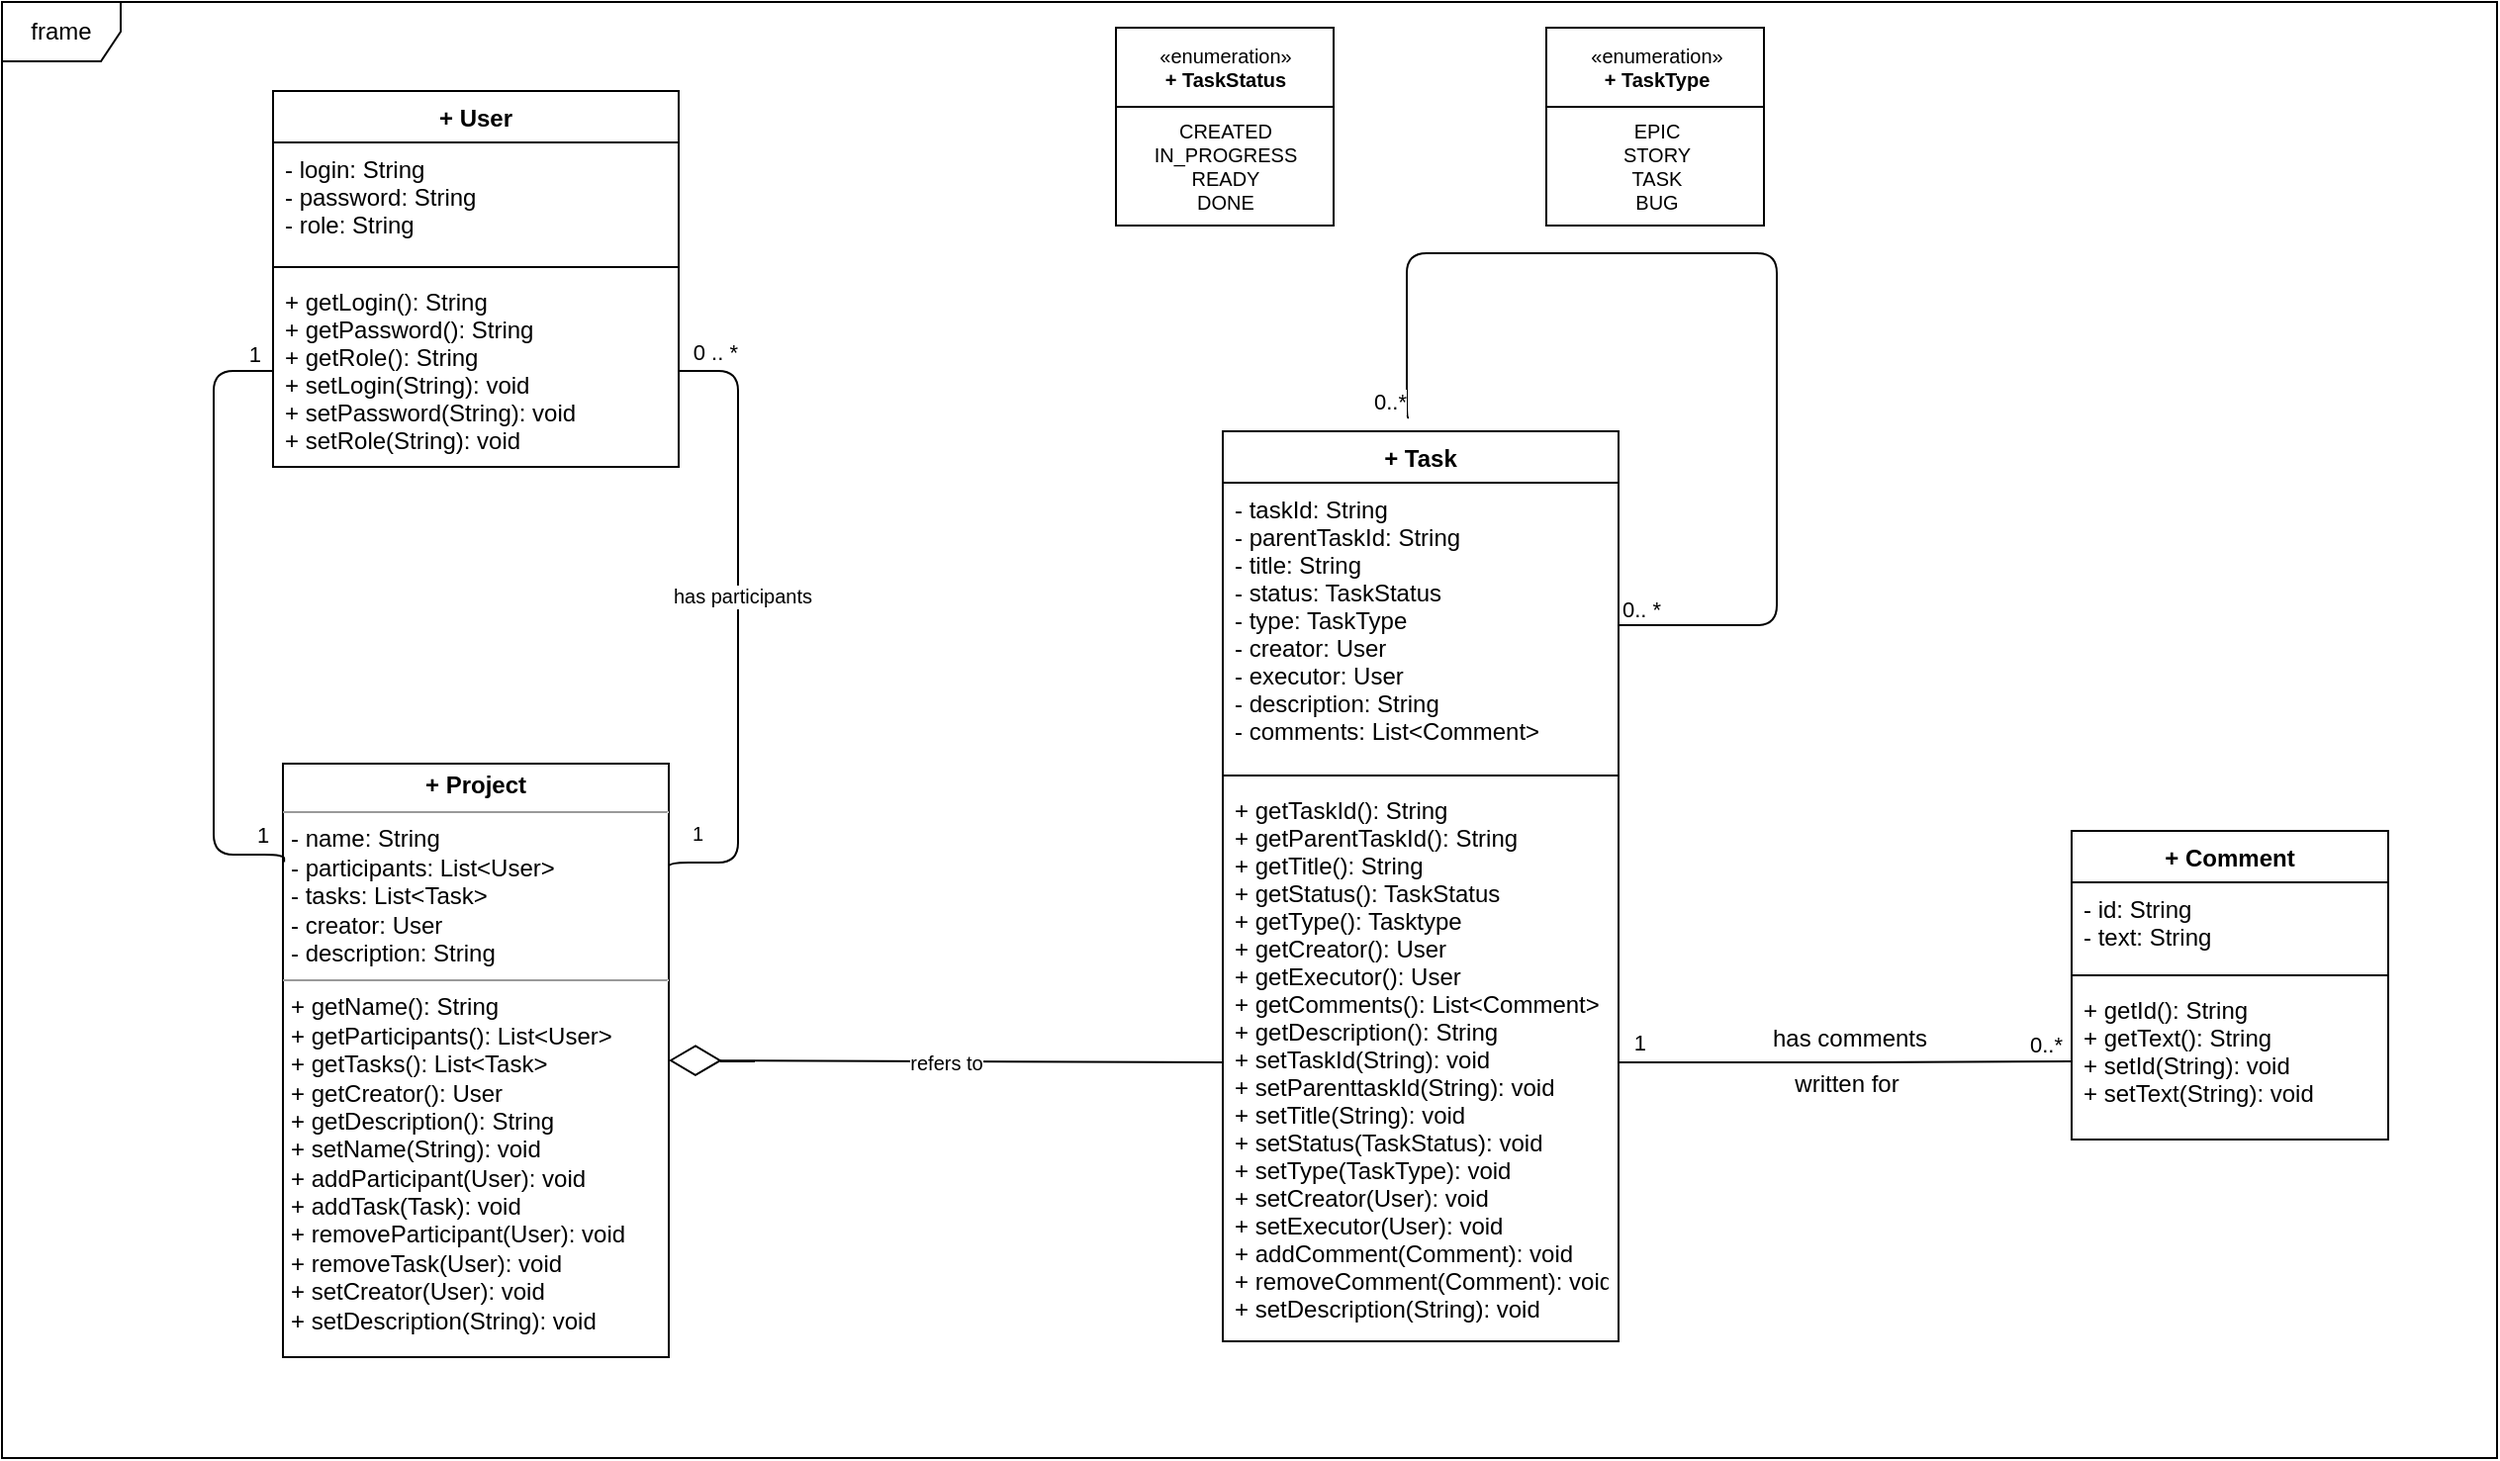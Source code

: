 <mxfile version="13.7.3" type="device"><diagram name="Page-1" id="c4acf3e9-155e-7222-9cf6-157b1a14988f"><mxGraphModel dx="1463" dy="846" grid="1" gridSize="1" guides="1" tooltips="1" connect="1" arrows="1" fold="1" page="1" pageScale="1" pageWidth="850" pageHeight="1100" background="#ffffff" math="0" shadow="0"><root><mxCell id="0"/><mxCell id="1" parent="0"/><mxCell id="A-E28pt699FMwylbk0Kz-57" value="frame" style="shape=umlFrame;whiteSpace=wrap;html=1;" vertex="1" parent="1"><mxGeometry x="133" y="5" width="1261" height="736" as="geometry"/></mxCell><mxCell id="Dlg8eQSC8SmmT-6D6hZ5-2" value="&lt;p style=&quot;margin: 0px ; margin-top: 4px ; text-align: center&quot;&gt;&lt;b&gt;+ Project&lt;/b&gt;&lt;/p&gt;&lt;hr size=&quot;1&quot;&gt;&lt;p style=&quot;margin: 0px ; margin-left: 4px&quot;&gt;- name: String&lt;/p&gt;&lt;p style=&quot;margin: 0px ; margin-left: 4px&quot;&gt;- participants: List&amp;lt;User&amp;gt;&lt;/p&gt;&lt;p style=&quot;margin: 0px ; margin-left: 4px&quot;&gt;- tasks: List&amp;lt;Task&amp;gt;&lt;/p&gt;&lt;p style=&quot;margin: 0px ; margin-left: 4px&quot;&gt;- creator: User&lt;/p&gt;&lt;p style=&quot;margin: 0px ; margin-left: 4px&quot;&gt;- description: String&lt;/p&gt;&lt;hr size=&quot;1&quot;&gt;&lt;p style=&quot;margin: 0px ; margin-left: 4px&quot;&gt;+ getName(): String&lt;/p&gt;&lt;p style=&quot;margin: 0px ; margin-left: 4px&quot;&gt;+ getParticipants(): List&amp;lt;User&amp;gt;&lt;/p&gt;&lt;p style=&quot;margin: 0px ; margin-left: 4px&quot;&gt;+ getTasks(): List&amp;lt;Task&amp;gt;&lt;/p&gt;&lt;p style=&quot;margin: 0px ; margin-left: 4px&quot;&gt;+ getCreator(): User&lt;/p&gt;&lt;p style=&quot;margin: 0px ; margin-left: 4px&quot;&gt;+ getDescription(): String&lt;/p&gt;&lt;p style=&quot;margin: 0px ; margin-left: 4px&quot;&gt;+ setName(String): void&lt;/p&gt;&lt;p style=&quot;margin: 0px ; margin-left: 4px&quot;&gt;+ addParticipant(User): void&lt;/p&gt;&lt;p style=&quot;margin: 0px ; margin-left: 4px&quot;&gt;+ addTask(Task): void&lt;/p&gt;&lt;p style=&quot;margin: 0px ; margin-left: 4px&quot;&gt;+ removeParticipant(User): void&lt;/p&gt;&lt;p style=&quot;margin: 0px ; margin-left: 4px&quot;&gt;+ removeTask(User): void&lt;/p&gt;&lt;p style=&quot;margin: 0px ; margin-left: 4px&quot;&gt;+ setCreator(User): void&amp;nbsp;&lt;/p&gt;&lt;p style=&quot;margin: 0px ; margin-left: 4px&quot;&gt;+ setDescription(String): void&lt;/p&gt;" style="verticalAlign=top;align=left;overflow=fill;fontSize=12;fontFamily=Helvetica;html=1;" parent="1" vertex="1"><mxGeometry x="275" y="390" width="195" height="300" as="geometry"/></mxCell><mxCell id="Dlg8eQSC8SmmT-6D6hZ5-3" value="«enumeration»&lt;br&gt;&lt;b&gt;+ TaskStatus&lt;/b&gt;" style="html=1;fontSize=10;" parent="1" vertex="1"><mxGeometry x="696" y="18" width="110" height="40" as="geometry"/></mxCell><mxCell id="Dlg8eQSC8SmmT-6D6hZ5-4" value="CREATED&lt;br&gt;IN_PROGRESS&lt;br&gt;READY&lt;br&gt;DONE" style="html=1;fontSize=10;" parent="1" vertex="1"><mxGeometry x="696" y="58" width="110" height="60" as="geometry"/></mxCell><mxCell id="Dlg8eQSC8SmmT-6D6hZ5-5" value="refers to" style="endArrow=diamondThin;endFill=0;endSize=24;html=1;fontSize=10;entryX=1;entryY=0.5;entryDx=0;entryDy=0;exitX=0;exitY=0.5;exitDx=0;exitDy=0;" parent="1" source="Dlg8eQSC8SmmT-6D6hZ5-11" target="Dlg8eQSC8SmmT-6D6hZ5-2" edge="1"><mxGeometry width="160" relative="1" as="geometry"><mxPoint x="660" y="585" as="sourcePoint"/><mxPoint x="720" y="355" as="targetPoint"/><Array as="points"/></mxGeometry></mxCell><mxCell id="Dlg8eQSC8SmmT-6D6hZ5-6" value="" style="endArrow=none;html=1;edgeStyle=orthogonalEdgeStyle;fontSize=10;exitX=1;exitY=0.18;exitDx=0;exitDy=0;entryX=1;entryY=0.5;entryDx=0;entryDy=0;exitPerimeter=0;" parent="1" source="Dlg8eQSC8SmmT-6D6hZ5-2" target="Dlg8eQSC8SmmT-6D6hZ5-20" edge="1"><mxGeometry relative="1" as="geometry"><mxPoint x="375" y="320" as="sourcePoint"/><mxPoint x="415" y="330" as="targetPoint"/><Array as="points"><mxPoint x="505" y="440"/><mxPoint x="505" y="192"/></Array></mxGeometry></mxCell><mxCell id="Dlg8eQSC8SmmT-6D6hZ5-7" value="0 .. *" style="edgeLabel;resizable=0;html=1;align=right;verticalAlign=bottom;labelBackgroundColor=none;" parent="Dlg8eQSC8SmmT-6D6hZ5-6" connectable="0" vertex="1"><mxGeometry x="1" relative="1" as="geometry"><mxPoint x="30" y="-1.5" as="offset"/></mxGeometry></mxCell><mxCell id="Dlg8eQSC8SmmT-6D6hZ5-12" value="has participants" style="text;html=1;strokeColor=none;fillColor=none;align=center;verticalAlign=middle;whiteSpace=wrap;rounded=0;fontSize=10;labelBackgroundColor=#ffffff;" parent="1" vertex="1"><mxGeometry x="465" y="295" width="85" height="20" as="geometry"/></mxCell><mxCell id="Dlg8eQSC8SmmT-6D6hZ5-13" value="1" style="text;html=1;strokeColor=none;fillColor=none;align=left;verticalAlign=middle;whiteSpace=wrap;rounded=0;fontSize=10;" parent="1" vertex="1"><mxGeometry x="480" y="415" width="40" height="20" as="geometry"/></mxCell><mxCell id="Dlg8eQSC8SmmT-6D6hZ5-14" value="" style="endArrow=none;html=1;edgeStyle=orthogonalEdgeStyle;fontSize=10;entryX=0;entryY=0.5;entryDx=0;entryDy=0;exitX=0.003;exitY=0.166;exitDx=0;exitDy=0;exitPerimeter=0;" parent="1" source="Dlg8eQSC8SmmT-6D6hZ5-2" target="Dlg8eQSC8SmmT-6D6hZ5-20" edge="1"><mxGeometry relative="1" as="geometry"><mxPoint x="155" y="295" as="sourcePoint"/><mxPoint x="315" y="295" as="targetPoint"/><Array as="points"><mxPoint x="240" y="436"/><mxPoint x="240" y="192"/></Array></mxGeometry></mxCell><mxCell id="Dlg8eQSC8SmmT-6D6hZ5-15" value="&lt;div&gt;1&lt;/div&gt;" style="edgeLabel;resizable=0;html=1;align=left;verticalAlign=bottom;" parent="Dlg8eQSC8SmmT-6D6hZ5-14" connectable="0" vertex="1"><mxGeometry x="-1" relative="1" as="geometry"><mxPoint x="-15.59" y="-5.65" as="offset"/></mxGeometry></mxCell><mxCell id="Dlg8eQSC8SmmT-6D6hZ5-16" value="1" style="edgeLabel;resizable=0;html=1;align=right;verticalAlign=bottom;" parent="Dlg8eQSC8SmmT-6D6hZ5-14" connectable="0" vertex="1"><mxGeometry x="1" relative="1" as="geometry"><mxPoint x="-5.21" as="offset"/></mxGeometry></mxCell><mxCell id="Dlg8eQSC8SmmT-6D6hZ5-17" value="+ User" style="swimlane;fontStyle=1;align=center;verticalAlign=top;childLayout=stackLayout;horizontal=1;startSize=26;horizontalStack=0;resizeParent=1;resizeParentMax=0;resizeLast=0;collapsible=1;marginBottom=0;" parent="1" vertex="1"><mxGeometry x="270" y="50" width="205" height="190" as="geometry"/></mxCell><mxCell id="Dlg8eQSC8SmmT-6D6hZ5-18" value="- login: String&#10;- password: String&#10;- role: String&#10;" style="text;strokeColor=none;fillColor=none;align=left;verticalAlign=top;spacingLeft=4;spacingRight=4;overflow=hidden;rotatable=0;points=[[0,0.5],[1,0.5]];portConstraint=eastwest;" parent="Dlg8eQSC8SmmT-6D6hZ5-17" vertex="1"><mxGeometry y="26" width="205" height="59" as="geometry"/></mxCell><mxCell id="Dlg8eQSC8SmmT-6D6hZ5-19" value="" style="line;strokeWidth=1;fillColor=none;align=left;verticalAlign=middle;spacingTop=-1;spacingLeft=3;spacingRight=3;rotatable=0;labelPosition=right;points=[];portConstraint=eastwest;" parent="Dlg8eQSC8SmmT-6D6hZ5-17" vertex="1"><mxGeometry y="85" width="205" height="8" as="geometry"/></mxCell><mxCell id="Dlg8eQSC8SmmT-6D6hZ5-20" value="+ getLogin(): String&#10;+ getPassword(): String&#10;+ getRole(): String&#10;+ setLogin(String): void&#10;+ setPassword(String): void&#10;+ setRole(String): void" style="text;strokeColor=none;fillColor=none;align=left;verticalAlign=top;spacingLeft=4;spacingRight=4;overflow=hidden;rotatable=0;points=[[0,0.5],[1,0.5]];portConstraint=eastwest;" parent="Dlg8eQSC8SmmT-6D6hZ5-17" vertex="1"><mxGeometry y="93" width="205" height="97" as="geometry"/></mxCell><mxCell id="A-E28pt699FMwylbk0Kz-39" value="«enumeration»&lt;br&gt;&lt;b&gt;+ TaskType&lt;/b&gt;" style="html=1;fontSize=10;" vertex="1" parent="1"><mxGeometry x="913.5" y="18" width="110" height="40" as="geometry"/></mxCell><mxCell id="A-E28pt699FMwylbk0Kz-40" value="EPIC&lt;br&gt;STORY&lt;br&gt;TASK&lt;br&gt;BUG" style="html=1;fontSize=10;" vertex="1" parent="1"><mxGeometry x="913.5" y="58" width="110" height="60" as="geometry"/></mxCell><mxCell id="Dlg8eQSC8SmmT-6D6hZ5-8" value="+ Task" style="swimlane;fontStyle=1;align=center;verticalAlign=top;childLayout=stackLayout;horizontal=1;startSize=26;horizontalStack=0;resizeParent=1;resizeParentMax=0;resizeLast=0;collapsible=1;marginBottom=0;" parent="1" vertex="1"><mxGeometry x="750" y="222" width="200" height="460" as="geometry"/></mxCell><mxCell id="Dlg8eQSC8SmmT-6D6hZ5-9" value="- taskId: String&#10;- parentTaskId: String&#10;- title: String&#10;- status: TaskStatus&#10;- type: TaskType&#10;- creator: User&#10;- executor: User&#10;- description: String&#10;- comments: List&lt;Comment&gt;" style="text;strokeColor=none;fillColor=none;align=left;verticalAlign=top;spacingLeft=4;spacingRight=4;overflow=hidden;rotatable=0;points=[[0,0.5],[1,0.5]];portConstraint=eastwest;" parent="Dlg8eQSC8SmmT-6D6hZ5-8" vertex="1"><mxGeometry y="26" width="200" height="144" as="geometry"/></mxCell><mxCell id="Dlg8eQSC8SmmT-6D6hZ5-10" value="" style="line;strokeWidth=1;fillColor=none;align=left;verticalAlign=middle;spacingTop=-1;spacingLeft=3;spacingRight=3;rotatable=0;labelPosition=right;points=[];portConstraint=eastwest;" parent="Dlg8eQSC8SmmT-6D6hZ5-8" vertex="1"><mxGeometry y="170" width="200" height="8" as="geometry"/></mxCell><mxCell id="Dlg8eQSC8SmmT-6D6hZ5-11" value="+ getTaskId(): String&#10;+ getParentTaskId(): String&#10;+ getTitle(): String&#10;+ getStatus(): TaskStatus&#10;+ getType(): Tasktype&#10;+ getCreator(): User&#10;+ getExecutor(): User&#10;+ getComments(): List&lt;Comment&gt;&#10;+ getDescription(): String&#10;+ setTaskId(String): void&#10;+ setParenttaskId(String): void&#10;+ setTitle(String): void&#10;+ setStatus(TaskStatus): void&#10;+ setType(TaskType): void&#10;+ setCreator(User): void&#10;+ setExecutor(User): void&#10;+ addComment(Comment): void&#10;+ removeComment(Comment): void&#10;+ setDescription(String): void" style="text;strokeColor=none;fillColor=none;align=left;verticalAlign=top;spacingLeft=4;spacingRight=4;overflow=hidden;rotatable=0;points=[[0,0.5],[1,0.5]];portConstraint=eastwest;" parent="Dlg8eQSC8SmmT-6D6hZ5-8" vertex="1"><mxGeometry y="178" width="200" height="282" as="geometry"/></mxCell><mxCell id="A-E28pt699FMwylbk0Kz-41" value="" style="endArrow=none;html=1;edgeStyle=orthogonalEdgeStyle;exitX=1;exitY=0.5;exitDx=0;exitDy=0;entryX=0.47;entryY=-0.015;entryDx=0;entryDy=0;entryPerimeter=0;" edge="1" parent="Dlg8eQSC8SmmT-6D6hZ5-8" source="Dlg8eQSC8SmmT-6D6hZ5-9" target="Dlg8eQSC8SmmT-6D6hZ5-8"><mxGeometry relative="1" as="geometry"><mxPoint x="250" y="100" as="sourcePoint"/><mxPoint x="410" y="100" as="targetPoint"/><Array as="points"><mxPoint x="280" y="98"/><mxPoint x="280" y="-90"/><mxPoint x="93" y="-90"/><mxPoint x="93" y="-7"/></Array></mxGeometry></mxCell><mxCell id="A-E28pt699FMwylbk0Kz-42" value="0.. *" style="edgeLabel;resizable=0;html=1;align=left;verticalAlign=bottom;" connectable="0" vertex="1" parent="A-E28pt699FMwylbk0Kz-41"><mxGeometry x="-1" relative="1" as="geometry"/></mxCell><mxCell id="A-E28pt699FMwylbk0Kz-43" value="0..*" style="edgeLabel;resizable=0;html=1;align=right;verticalAlign=bottom;" connectable="0" vertex="1" parent="A-E28pt699FMwylbk0Kz-41"><mxGeometry x="1" relative="1" as="geometry"/></mxCell><mxCell id="A-E28pt699FMwylbk0Kz-51" value="" style="endArrow=none;html=1;edgeStyle=orthogonalEdgeStyle;entryX=0;entryY=0.5;entryDx=0;entryDy=0;" edge="1" parent="1" source="Dlg8eQSC8SmmT-6D6hZ5-11" target="A-E28pt699FMwylbk0Kz-47"><mxGeometry relative="1" as="geometry"><mxPoint x="996" y="765" as="sourcePoint"/><mxPoint x="1156" y="765" as="targetPoint"/></mxGeometry></mxCell><mxCell id="A-E28pt699FMwylbk0Kz-53" value="1" style="edgeLabel;resizable=0;html=1;align=right;verticalAlign=bottom;" connectable="0" vertex="1" parent="A-E28pt699FMwylbk0Kz-51"><mxGeometry x="1" relative="1" as="geometry"><mxPoint x="-214.1" y="-1.5" as="offset"/></mxGeometry></mxCell><mxCell id="A-E28pt699FMwylbk0Kz-44" value="+ Comment" style="swimlane;fontStyle=1;align=center;verticalAlign=top;childLayout=stackLayout;horizontal=1;startSize=26;horizontalStack=0;resizeParent=1;resizeParentMax=0;resizeLast=0;collapsible=1;marginBottom=0;" vertex="1" parent="1"><mxGeometry x="1179" y="424" width="160" height="156" as="geometry"/></mxCell><mxCell id="A-E28pt699FMwylbk0Kz-45" value="- id: String&#10;- text: String" style="text;strokeColor=none;fillColor=none;align=left;verticalAlign=top;spacingLeft=4;spacingRight=4;overflow=hidden;rotatable=0;points=[[0,0.5],[1,0.5]];portConstraint=eastwest;" vertex="1" parent="A-E28pt699FMwylbk0Kz-44"><mxGeometry y="26" width="160" height="43" as="geometry"/></mxCell><mxCell id="A-E28pt699FMwylbk0Kz-46" value="" style="line;strokeWidth=1;fillColor=none;align=left;verticalAlign=middle;spacingTop=-1;spacingLeft=3;spacingRight=3;rotatable=0;labelPosition=right;points=[];portConstraint=eastwest;" vertex="1" parent="A-E28pt699FMwylbk0Kz-44"><mxGeometry y="69" width="160" height="8" as="geometry"/></mxCell><mxCell id="A-E28pt699FMwylbk0Kz-47" value="+ getId(): String&#10;+ getText(): String&#10;+ setId(String): void&#10;+ setText(String): void" style="text;strokeColor=none;fillColor=none;align=left;verticalAlign=top;spacingLeft=4;spacingRight=4;overflow=hidden;rotatable=0;points=[[0,0.5],[1,0.5]];portConstraint=eastwest;" vertex="1" parent="A-E28pt699FMwylbk0Kz-44"><mxGeometry y="77" width="160" height="79" as="geometry"/></mxCell><mxCell id="A-E28pt699FMwylbk0Kz-54" value="has comments" style="text;html=1;strokeColor=none;fillColor=none;align=center;verticalAlign=middle;whiteSpace=wrap;rounded=0;" vertex="1" parent="1"><mxGeometry x="1021" y="519" width="92" height="20" as="geometry"/></mxCell><mxCell id="A-E28pt699FMwylbk0Kz-55" value="0..*" style="edgeLabel;resizable=0;html=1;align=left;verticalAlign=bottom;" connectable="0" vertex="1" parent="1"><mxGeometry x="1156" y="540.004" as="geometry"/></mxCell><mxCell id="A-E28pt699FMwylbk0Kz-56" value="written for" style="text;html=1;strokeColor=none;fillColor=none;align=center;verticalAlign=middle;whiteSpace=wrap;rounded=0;" vertex="1" parent="1"><mxGeometry x="1030" y="542" width="71" height="20" as="geometry"/></mxCell></root></mxGraphModel></diagram></mxfile>